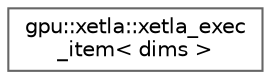 digraph "Graphical Class Hierarchy"
{
 // LATEX_PDF_SIZE
  bgcolor="transparent";
  edge [fontname=Helvetica,fontsize=10,labelfontname=Helvetica,labelfontsize=10];
  node [fontname=Helvetica,fontsize=10,shape=box,height=0.2,width=0.4];
  rankdir="LR";
  Node0 [id="Node000000",label="gpu::xetla::xetla_exec\l_item\< dims \>",height=0.2,width=0.4,color="grey40", fillcolor="white", style="filled",URL="$classgpu_1_1xetla_1_1xetla__exec__item.html",tooltip="The item struct to explict identify the group / local id information."];
}
